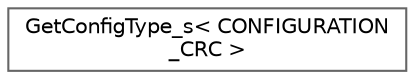 digraph "Graphical Class Hierarchy"
{
 // LATEX_PDF_SIZE
  bgcolor="transparent";
  edge [fontname=Helvetica,fontsize=10,labelfontname=Helvetica,labelfontsize=10];
  node [fontname=Helvetica,fontsize=10,shape=box,height=0.2,width=0.4];
  rankdir="LR";
  Node0 [label="GetConfigType_s\< CONFIGURATION\l_CRC \>",height=0.2,width=0.4,color="grey40", fillcolor="white", style="filled",URL="$structGetConfigType__s_3_01CONFIGURATION__CRC_01_4.html",tooltip=" "];
}
